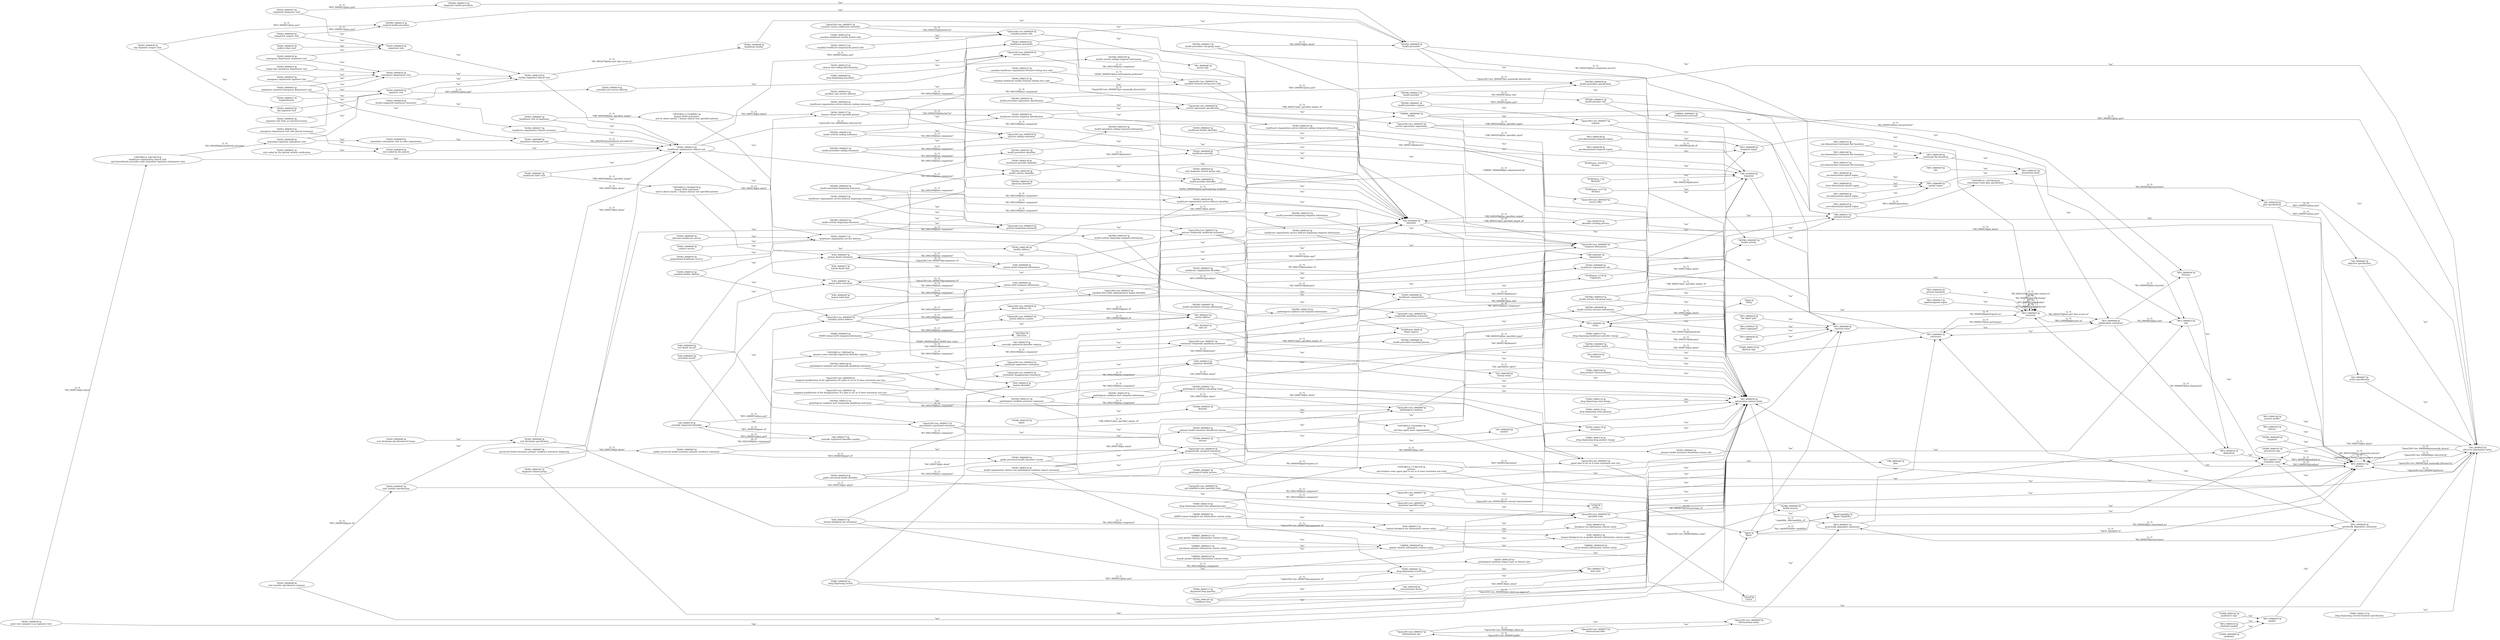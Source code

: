 digraph G {
  splines=polyline;
  rankdir=LR;
  "BFO_0000001" [ label="\"BFO_0000001\"@
entity" shape="ellipse" ];
  "BFO_0000002" [ label="\"BFO_0000002\"@
continuant" shape="ellipse" ];
  "BFO_0000003" [ label="\"BFO_0000003\"@
occurrent" shape="ellipse" ];
  "BFO_0000004" [ label="\"BFO_0000004\"@
independent continuant" shape="ellipse" ];
  "BFO_0000006" [ label="\"BFO_0000006\"@
spatial region" shape="ellipse" ];
  "BFO_0000008" [ label="\"BFO_0000008\"@
temporal region" shape="ellipse" ];
  "BFO_0000009" [ label="\"BFO_0000009\"@
two-dimensional spatial region" shape="ellipse" ];
  "BFO_0000011" [ label="\"BFO_0000011\"@
spatiotemporal region" shape="ellipse" ];
  "BFO_0000015" [ label="\"BFO_0000015\"@
process" shape="ellipse" ];
  "BFO_0000016" [ label="\"BFO_0000016\"@
disposition" shape="ellipse" ];
  "BFO_0000017" [ label="\"BFO_0000017\"@
realizable entity" shape="ellipse" ];
  "BFO_0000018" [ label="\"BFO_0000018\"@
zero-dimensional spatial region" shape="ellipse" ];
  "BFO_0000019" [ label="\"BFO_0000019\"@
quality" shape="ellipse" ];
  "BFO_0000020" [ label="\"BFO_0000020\"@
specifically dependent continuant" shape="ellipse" ];
  "BFO_0000023" [ label="\"BFO_0000023\"@
role" shape="ellipse" ];
  "BFO_0000024" [ label="\"BFO_0000024\"@
fiat object part" shape="ellipse" ];
  "BFO_0000026" [ label="\"BFO_0000026\"@
one-dimensional spatial region" shape="ellipse" ];
  "BFO_0000027" [ label="\"BFO_0000027\"@
object aggregate" shape="ellipse" ];
  "BFO_0000028" [ label="\"BFO_0000028\"@
three-dimensional spatial region" shape="ellipse" ];
  "BFO_0000029" [ label="\"BFO_0000029\"@
site" shape="ellipse" ];
  "BFO_0000030" [ label="\"BFO_0000030\"@
object" shape="ellipse" ];
  "BFO_0000031" [ label="\"BFO_0000031\"@
generically dependent continuant" shape="ellipse" ];
  "BFO_0000034" [ label="\"BFO_0000034\"@
function" shape="ellipse" ];
  "BFO_0000035" [ label="\"BFO_0000035\"@
process boundary" shape="ellipse" ];
  "BFO_0000038" [ label="\"BFO_0000038\"@
one-dimensional temporal region" shape="ellipse" ];
  "BFO_0000040" [ label="\"BFO_0000040\"@
material entity" shape="ellipse" ];
  "BFO_0000140" [ label="\"BFO_0000140\"@
continuant fiat boundary" shape="ellipse" ];
  "BFO_0000141" [ label="\"BFO_0000141\"@
immaterial entity" shape="ellipse" ];
  "BFO_0000142" [ label="\"BFO_0000142\"@
one-dimensional continuant fiat boundary" shape="ellipse" ];
  "BFO_0000144" [ label="\"BFO_0000144\"@
process profile" shape="ellipse" ];
  "BFO_0000145" [ label="\"BFO_0000145\"@
relational quality" shape="ellipse" ];
  "BFO_0000146" [ label="\"BFO_0000146\"@
two-dimensional continuant fiat boundary" shape="ellipse" ];
  "BFO_0000147" [ label="\"BFO_0000147\"@
zero-dimensional continuant fiat boundary" shape="ellipse" ];
  "BFO_0000148" [ label="\"BFO_0000148\"@
zero-dimensional temporal region" shape="ellipse" ];
  "BFO_0000182" [ label="\"BFO_0000182\"@
history" shape="ellipse" ];
  "HDRN_0000002" [ label="\"HDRN_0000002\"@
HDRN human biological sex information content entity" shape="ellipse" ];
  "HDRN_0000003" [ label="\"HDRN_0000003\"@
HDRN human birth temporal information" shape="ellipse" ];
  "HEPRO_0000001" [ label="\"HEPRO_0000001\"@
health procedure request" shape="ellipse" ];
  "HEPRO_0000003" [ label="\"HEPRO_0000003\"@
health procedure report" shape="ellipse" ];
  "HEPRO_0000004" [ label="\"HEPRO_0000004\"@
health procedure" shape="ellipse" ];
  "HEPRO_0000005" [ label="\"HEPRO_0000005\"@
health activity" shape="ellipse" ];
  "HEPRO_0000006" [ label="\"HEPRO_0000006\"@
health procedure resulting process" shape="ellipse" ];
  "HEPRO_0000007" [ label="\"HEPRO_0000007\"@
health procedure outcome information" shape="ellipse" ];
  "HEPRO_0000008" [ label="\"HEPRO_0000008\"@
health activity outcome information" shape="ellipse" ];
  "HEPRO_0000009" [ label="\"HEPRO_0000009\"@
health provider identifier" shape="ellipse" ];
  "HEPRO_0000010" [ label="\"HEPRO_0000010\"@
physician identifier" shape="ellipse" ];
  "HEPRO_0000011" [ label="\"HEPRO_0000011\"@
health provider role" shape="ellipse" ];
  "HEPRO_0000012" [ label="\"HEPRO_0000012\"@
health provider" shape="ellipse" ];
  "HEPRO_0000013" [ label="\"HEPRO_0000013\"@
diagnostic health procedure" shape="ellipse" ];
  "HEPRO_0000014" [ label="\"HEPRO_0000014\"@
surgical health procedure" shape="ellipse" ];
  "HEPRO_0000015" [ label="\"HEPRO_0000015\"@
health procedure sub-group name" shape="ellipse" ];
  "HEPRO_0000016" [ label="\"HEPRO_0000016\"@
health activity sub-group name" shape="ellipse" ];
  "HEPRO_0000017" [ label="\"HEPRO_0000017\"@
pathological condition sub-group name" shape="ellipse" ];
  "HEPRO_0000020" [ label="\"HEPRO_0000020\"@
health procedure beginning statement" shape="ellipse" ];
  "HEPRO_0000021" [ label="\"HEPRO_0000021\"@
health procedure ending statement" shape="ellipse" ];
  "HEPRO_0000022" [ label="\"HEPRO_0000022\"@
health activity beginning statement" shape="ellipse" ];
  "HEPRO_0000023" [ label="\"HEPRO_0000023\"@
health activity ending statement" shape="ellipse" ];
  "HEPRO_0000025" [ label="\"HEPRO_0000025\"@
health procedure agreement specification" shape="ellipse" ];
  "HEPRO_0000030" [ label="\"HEPRO_0000030\"@
health procedure specification" shape="ellipse" ];
  "HEPRO_0000100" [ label="\"HEPRO_0000100\"@
health activity identifier" shape="ellipse" ];
  "HEPRO_0000101" [ label="\"HEPRO_0000101\"@
health procedure identifier" shape="ellipse" ];
  "HEPRO_0000102" [ label="\"HEPRO_0000102\"@
health activity beginning temporal information" shape="ellipse" ];
  "HEPRO_0000103" [ label="\"HEPRO_0000103\"@
health procedure beginning temporal information" shape="ellipse" ];
  "HEPRO_0000104" [ label="\"HEPRO_0000104\"@
health activity ending temporal information" shape="ellipse" ];
  "HEPRO_0000105" [ label="\"HEPRO_0000105\"@
health procedure ending temporal information" shape="ellipse" ];
  "HEPRO_0000125" [ label="\"HEPRO_0000125\"@
pathological condition presence statement" shape="ellipse" ];
  "HEPRO_0000127" [ label="\"HEPRO_0000127\"@
pathological condition start temporally qualifying statement" shape="ellipse" ];
  "HEPRO_0000128" [ label="\"HEPRO_0000128\"@
pathological condition end temporally qualifying statement" shape="ellipse" ];
  "HEPRO_0000129" [ label="\"HEPRO_0000129\"@
pathological condition start temporal information" shape="ellipse" ];
  "HEPRO_0000130" [ label="\"HEPRO_0000130\"@
pathological condition end temporal information" shape="ellipse" ];
  "HOSO_0000003" [ label="\"HOSO_0000003\"@
healthcare service organism specification" shape="ellipse" ];
  "HOSO_0000004" [ label="\"HOSO_0000004\"@
healthcare facility" shape="ellipse" ];
  "HOSO_0000006" [ label="\"HOSO_0000006\"@
healthcare organization role" shape="ellipse" ];
  "HOSO_0000008" [ label="\"HOSO_0000008\"@
healthcare organization" shape="ellipse" ];
  "HOSO_0000009" [ label="\"HOSO_0000009\"@
healthcare provider" shape="ellipse" ];
  "HOSO_0000010" [ label="\"HOSO_0000010\"@
healthcare procedure" shape="ellipse" ];
  "HOSO_0000011" [ label="\"HOSO_0000011\"@
healthcare organization service delivery" shape="ellipse" ];
  "HOSO_0000012" [ label="\"HOSO_0000012\"@
healthcare organization clinical visit" shape="ellipse" ];
  "HOSO_0000013" [ label="\"HOSO_0000013\"@
ancillary care service delivery" shape="ellipse" ];
  "HOSO_0000014" [ label="\"HOSO_0000014\"@
custodial care service delivery" shape="ellipse" ];
  "HOSO_0000016" [ label="\"HOSO_0000016\"@
populational healthcare service" shape="ellipse" ];
  "HOSO_0000017" [ label="\"HOSO_0000017\"@
healthcare organization clinical encounter" shape="ellipse" ];
  "HOSO_0000018" [ label="\"HOSO_0000018\"@
facility-supported healthcare encounter" shape="ellipse" ];
  "HOSO_0000019" [ label="\"HOSO_0000019\"@
public provincial health identifier" shape="ellipse" ];
  "HOSO_0000022" [ label="\"HOSO_0000022\"@
healthcare facility identifier" shape="ellipse" ];
  "HOSO_0000023" [ label="\"HOSO_0000023\"@
healthcare organization identifier" shape="ellipse" ];
  "HOSO_0000026" [ label="\"HOSO_0000026\"@
outpatient visit" shape="ellipse" ];
  "HOSO_0000028" [ label="\"HOSO_0000028\"@
inpatient visit" shape="ellipse" ];
  "HOSO_0000029" [ label="\"HOSO_0000029\"@
day inpatient visit" shape="ellipse" ];
  "HOSO_0000030" [ label="\"HOSO_0000030\"@
day inpatient surgery visit" shape="ellipse" ];
  "HOSO_0000031" [ label="\"HOSO_0000031\"@
hospitalization" shape="ellipse" ];
  "HOSO_0000032" [ label="\"HOSO_0000032\"@
emergency department visit" shape="ellipse" ];
  "HOSO_0000033" [ label="\"HOSO_0000033\"@
emergency department inpatient visit" shape="ellipse" ];
  "HOSO_0000034" [ label="\"HOSO_0000034\"@
emergency department outpatient visit" shape="ellipse" ];
  "HOSO_0000035" [ label="\"HOSO_0000035\"@
walk-in clinic visit" shape="ellipse" ];
  "HOSO_0000036" [ label="\"HOSO_0000036\"@
outpatient surgery visit" shape="ellipse" ];
  "HOSO_0000037" [ label="\"HOSO_0000037\"@
outpatient diagnostic visit" shape="ellipse" ];
  "HOSO_0000038" [ label="\"HOSO_0000038\"@
immediate inpatient subsequent visit" shape="ellipse" ];
  "HOSO_0000039" [ label="\"HOSO_0000039\"@
prior visit category to an inpatient visit" shape="ellipse" ];
  "HOSO_0000040" [ label="\"HOSO_0000040\"@
still born healthcare service" shape="ellipse" ];
  "HOSO_0000041" [ label="\"HOSO_0000041\"@
healthcare birth visit" shape="ellipse" ];
  "HOSO_0000042" [ label="\"HOSO_0000042\"@
inpatient visit from an external location" shape="ellipse" ];
  "HOSO_0000043" [ label="\"HOSO_0000043\"@
ambulance initiated emergency department visit" shape="ellipse" ];
  "HOSO_0000044" [ label="\"HOSO_0000044\"@
cadaver service" shape="ellipse" ];
  "HOSO_0000045" [ label="\"HOSO_0000045\"@
healthcare visit of expiration" shape="ellipse" ];
  "HOSO_0000046" [ label="\"HOSO_0000046\"@
visit discharge specification" shape="ellipse" ];
  "HOSO_0000047" [ label="\"HOSO_0000047\"@
visit transfer specification" shape="ellipse" ];
  "HOSO_0000048" [ label="\"HOSO_0000048\"@
visit transfer specification category" shape="ellipse" ];
  "HOSO_0000049" [ label="\"HOSO_0000049\"@
visit discharge specification for home" shape="ellipse" ];
  "HOSO_0000050" [ label="\"HOSO_0000050\"@
visit ended by the patient" shape="ellipse" ];
  "HOSO_0000051" [ label="\"HOSO_0000051\"@
visit ended by the patient without notification" shape="ellipse" ];
  "HOSO_0000052" [ label="\"HOSO_0000052\"@
triage-only emergency department visit" shape="ellipse" ];
  "HOSO_0000053" [ label="\"HOSO_0000053\"@
emergency department visit with partial treatment" shape="ellipse" ];
  "HOSO_0000054" [ label="\"HOSO_0000054\"@
visit diagnosis related group code" shape="ellipse" ];
  "HOSO_0000055" [ label="\"HOSO_0000055\"@
healthcare organization service delivery beginning statement" shape="ellipse" ];
  "HOSO_0000056" [ label="\"HOSO_0000056\"@
healthcare organization service delivery ending statement" shape="ellipse" ];
  "HOSO_0000060" [ label="\"HOSO_0000060\"@
public provincial health insurance record" shape="ellipse" ];
  "HOSO_0000061" [ label="\"HOSO_0000061\"@
primary health insurance beneficiary human role" shape="ellipse" ];
  "HOSO_0000062" [ label="\"HOSO_0000062\"@
primary health insurance beneficiary human" shape="ellipse" ];
  "HOSO_0000063" [ label="\"HOSO_0000063\"@
public provincial health insurance primary residence statement" shape="ellipse" ];
  "HOSO_0000067" [ label="\"HOSO_0000067\"@
provincial health insurance primary residence statement beginning" shape="ellipse" ];
  "HOSO_0000068" [ label="\"HOSO_0000068\"@
immediate subsequent visit" shape="ellipse" ];
  "HOSO_0000069" [ label="\"HOSO_0000069\"@
immediate subsequent visit in same organization" shape="ellipse" ];
  "HOSO_0000100" [ label="\"HOSO_0000100\"@
healthcare organization service delivery identifier" shape="ellipse" ];
  "HOSO_0000102" [ label="\"HOSO_0000102\"@
healthcare organization service delivery beginning temporal information" shape="ellipse" ];
  "HOSO_0000103" [ label="\"HOSO_0000103\"@
healthcare organization service delivery ending temporal information" shape="ellipse" ];
  "HOSO_0000120" [ label="\"HOSO_0000120\"@
canadian healthcare facility postal code" shape="ellipse" ];
  "HOSO_0000121" [ label="\"HOSO_0000121\"@
canadian healthcare organization postal code" shape="ellipse" ];
  "HOSO_0000122" [ label="\"HOSO_0000122\"@
canadian healthcare facility forward sorting area code" shape="ellipse" ];
  "HOSO_0000123" [ label="\"HOSO_0000123\"@
canadian healthcare organization forward sorting area code" shape="ellipse" ];
  "HOSO_0000124" [ label="\"HOSO_0000124\"@
health organization clinical visit pathological condition impact statement" shape="ellipse" ];
  "HOSO_0000125" [ label="\"HOSO_0000125\"@
clinical visit ending determination" shape="ellipse" ];
  "HOSO_0000126" [ label="\"HOSO_0000126\"@
pathological condition impact type on clinical visit" shape="ellipse" ];
  "HOSO_0000137" [ label="\"HOSO_0000137\"@
human clinical visit specified patient" shape="ellipse" ];
  "HOSO_0000138" [ label="\"HOSO_0000138\"@
healthcare provider identifier" shape="ellipse" ];
  "HOSO_0000139" [ label="\"HOSO_0000139\"@
facility-supported clinical visit" shape="ellipse" ];
  "HOSO_0000140" [ label="\"HOSO_0000140\"@
facility address" shape="ellipse" ];
  "HOSO_0000142" [ label="\"HOSO_0000142\"@
canadian facility address" shape="ellipse" ];
  "HOSO_0000145" [ label="\"HOSO_0000145\"@
diagnosis related group" shape="ellipse" ];
  "IAO_0000005" [ label="\"IAO_0000005\"@
objective specification" shape="ellipse" ];
  "IAO_0000007" [ label="\"IAO_0000007\"@
action specification" shape="ellipse" ];
  "IAO_0000027" [ label="\"IAO_0000027\"@
data item" shape="ellipse" ];
  "IAO_0000028" [ label="\"IAO_0000028\"@
symbol" shape="ellipse" ];
  "IAO_0000030" [ label="\"IAO_0000030\"@
information content entity" shape="ellipse" ];
  "IAO_0000033" [ label="\"IAO_0000033\"@
directive information entity" shape="ellipse" ];
  "IAO_0000104" [ label="\"IAO_0000104\"@
plan specification" shape="ellipse" ];
  "IAO_0000109" [ label="\"IAO_0000109\"@
measurement datum" shape="ellipse" ];
  "IAO_0000300" [ label="\"IAO_0000300\"@
textual entity" shape="ellipse" ];
  "IAO_0000310" [ label="\"IAO_0000310\"@
document" shape="ellipse" ];
  "IAO_0000422" [ label="\"IAO_0000422\"@
postal address" shape="ellipse" ];
  "IAO_0000577" [ label="\"IAO_0000577\"@
centrally registered identifier symbol" shape="ellipse" ];
  "IAO_0000578" [ label="\"IAO_0000578\"@
centrally registered identifier" shape="ellipse" ];
  "IAO_0000579" [ label="\"IAO_0000579\"@
centrally registered identifier registry" shape="ellipse" ];
  "IAO_0000646" [ label="\"IAO_0000646\"@
postal code" shape="ellipse" ];
  "IAO_0020000" [ label="\"IAO_0020000\"@
identifier" shape="ellipse" ];
  "IAO_0020010" [ label="\"IAO_0020010\"@
identifier creating process" shape="ellipse" ];
  "IAO_0020020" [ label="\"IAO_0020020\"@
code set" shape="ellipse" ];
  "IOIO_0000001" [ label="\"IOIO_0000001\"@
human birth statement" shape="ellipse" ];
  "IOIO_0000002" [ label="\"IOIO_0000002\"@
civil birth record" shape="ellipse" ];
  "IOIO_0000003" [ label="\"IOIO_0000003\"@
human death statement" shape="ellipse" ];
  "IOIO_0000004" [ label="\"IOIO_0000004\"@
civil death record" shape="ellipse" ];
  "IOIO_0000005" [ label="\"IOIO_0000005\"@
human birth temporal information" shape="ellipse" ];
  "IOIO_0000006" [ label="\"IOIO_0000006\"@
human death temporal information" shape="ellipse" ];
  "IOIO_0000010" [ label="\"IOIO_0000010\"@
biological sex information content entity" shape="ellipse" ];
  "IOIO_0000011" [ label="\"IOIO_0000011\"@
human biological sex information content entity" shape="ellipse" ];
  "IOIO_0000012" [ label="\"IOIO_0000012\"@
human biological sex or gender identity information content entity" shape="ellipse" ];
  "IOIO_0000013" [ label="\"IOIO_0000013\"@
organism identifier" shape="ellipse" ];
  "IOIO_0000014" [ label="\"IOIO_0000014\"@
human identifier" shape="ellipse" ];
  "IOIO_0000015" [ label="\"IOIO_0000015\"@
human biological sex statement" shape="ellipse" ];
  "IOIO_0000020" [ label="\"IOIO_0000020\"@
human birth date" shape="ellipse" ];
  "IOIO_0000021" [ label="\"IOIO_0000021\"@
human death date" shape="ellipse" ];
  "NCBITaxon_10239" [ label="\"NCBITaxon_10239\"@
Viruses" shape="ellipse" ];
  "NCBITaxon_2" [ label="\"NCBITaxon_2\"@
Bacteria" shape="ellipse" ];
  "NCBITaxon_2157" [ label="\"NCBITaxon_2157\"@
Archaea" shape="ellipse" ];
  "NCBITaxon_2759" [ label="\"NCBITaxon_2759\"@
Eukaryota" shape="ellipse" ];
  "NCBITaxon_9606" [ label="\"NCBITaxon_9606\"@
Homo sapiens" shape="ellipse" ];
  "OBI_0000011" [ label="\"OBI_0000011\"@
planned process" shape="ellipse" ];
  "OBI_0000245" [ label="\"OBI_0000245\"@
organization" shape="ellipse" ];
  "OBI_0000260" [ label="\"OBI_0000260\"@
plan" shape="ellipse" ];
  "OBI_0100026" [ label="\"OBI_0100026\"@
organism" shape="ellipse" ];
  "OGMS_0000020" [ label="\"OGMS_0000020\"@
symptom" shape="ellipse" ];
  "OGMS_0000031" [ label="\"OGMS_0000031\"@
disease" shape="ellipse" ];
  "OGMS_0000045" [ label="\"OGMS_0000045\"@
disorder" shape="ellipse" ];
  "OGMS_0000060" [ label="\"OGMS_0000060\"@
bodily process" shape="ellipse" ];
  "OGMS_0000061" [ label="\"OGMS_0000061\"@
pathological bodily process" shape="ellipse" ];
  "OGMS_0000086" [ label="\"OGMS_0000086\"@
syndrome" shape="ellipse" ];
  "OGMS_0000102" [ label="\"OGMS_0000102\"@
injury" shape="ellipse" ];
  "OGMS_0000129" [ label="\"OGMS_0000129\"@
physical sign" shape="ellipse" ];
  "OGMS_0000141" [ label="\"OGMS_0000141\"@
processual sign" shape="ellipse" ];
  "OGMS_0000142" [ label="\"OGMS_0000142\"@
qualitative sign" shape="ellipse" ];
  "OMRSE_00000061" [ label="\"OMRSE_00000061\"@
architectural structure" shape="ellipse" ];
  "OMRSE_00000062" [ label="\"OMRSE_00000062\"@
facility" shape="ellipse" ];
  "OMRSE_00000204" [ label="\"OMRSE_00000204\"@
social identity information content entity" shape="ellipse" ];
  "OMRSE_00000209" [ label="\"OMRSE_00000209\"@
gender identity information content entity" shape="ellipse" ];
  "OMRSE_00000210" [ label="\"OMRSE_00000210\"@
female gender identity information content entity" shape="ellipse" ];
  "OMRSE_00000211" [ label="\"OMRSE_00000211\"@
male gender identity information content entity" shape="ellipse" ];
  "OMRSE_00000212" [ label="\"OMRSE_00000212\"@
non-binary identity information content entity" shape="ellipse" ];
  "OpenLHS-Core_0000009" [ label="\"OpenLHS-Core_0000009\"@
informational entity" shape="ellipse" ];
  "OpenLHS-Core_0000010" [ label="\"OpenLHS-Core_0000010\"@
pragmatically accepted statement" shape="ellipse" ];
  "OpenLHS-Core_0000011" [ label="\"OpenLHS-Core_0000011\"@
government sanctioned statement" shape="ellipse" ];
  "OpenLHS-Core_0000012" [ label="\"OpenLHS-Core_0000012\"@
informational slot" shape="ellipse" ];
  "OpenLHS-Core_0000013" [ label="\"OpenLHS-Core_0000013\"@
informational filler" shape="ellipse" ];
  "OpenLHS-Core_0000020" [ label="\"OpenLHS-Core_0000020\"@
canadian postal address" shape="ellipse" ];
  "OpenLHS-Core_0000021" [ label="\"OpenLHS-Core_0000021\"@
canadian census subdivision identifier" shape="ellipse" ];
  "OpenLHS-Core_0000022" [ label="\"OpenLHS-Core_0000022\"@
canadian first-order administrative region identifier" shape="ellipse" ];
  "OpenLHS-Core_0000023" [ label="\"OpenLHS-Core_0000023\"@
canadian forward sorting area code" shape="ellipse" ];
  "OpenLHS-Core_0000024" [ label="\"OpenLHS-Core_0000024\"@
postal address city" shape="ellipse" ];
  "OpenLHS-Core_0000025" [ label="\"OpenLHS-Core_0000025\"@
postal address country" shape="ellipse" ];
  "OpenLHS-Core_0000026" [ label="\"OpenLHS-Core_0000026\"@
canadian postal code" shape="ellipse" ];
  "OpenLHS-Core_0000027" [ label="\"OpenLHS-Core_0000027\"@
request" shape="ellipse" ];
  "OpenLHS-Core_0000028" [ label="\"OpenLHS-Core_0000028\"@
service agreement specification" shape="ellipse" ];
  "OpenLHS-Core_0000029" [ label="\"OpenLHS-Core_0000029\"@
service offer" shape="ellipse" ];
  "OpenLHS-Core_0000030" [ label="\"OpenLHS-Core_0000030\"@
temporally qualifying statement" shape="ellipse" ];
  "OpenLHS-Core_0000031" [ label="\"OpenLHS-Core_0000031\"@
process temporally qualifying statement" shape="ellipse" ];
  "OpenLHS-Core_0000033" [ label="\"OpenLHS-Core_0000033\"@
process beginning statement" shape="ellipse" ];
  "OpenLHS-Core_0000034" [ label="\"OpenLHS-Core_0000034\"@
process ending statement" shape="ellipse" ];
  "OpenLHS-Core_0000035" [ label="\"OpenLHS-Core_0000035\"@
service agreement negotiation" shape="ellipse" ];
  "OpenLHS-Core_0000036" [ label="\"OpenLHS-Core_0000036\"@
service delivery" shape="ellipse" ];
  "OpenLHS-Core_0000043" [ label="\"OpenLHS-Core_0000043\"@
agent plan to act as if some statement was true" shape="ellipse" ];
  "OpenLHS-Core_0000044" [ label="\"OpenLHS-Core_0000044\"@
temporal qualification of the appearance of a plan to act as if some statement was true" shape="ellipse" ];
  "OpenLHS-Core_0000045" [ label="\"OpenLHS-Core_0000045\"@
temporal qualification of the disappearance of a plan to act as if some statement was true" shape="ellipse" ];
  "OpenLHS-Core_0000051" [ label="\"OpenLHS-Core_0000051\"@
continuant temporally qualifying statement" shape="ellipse" ];
  "OpenLHS-Core_0000052" [ label="\"OpenLHS-Core_0000052\"@
continuant appearance statement" shape="ellipse" ];
  "OpenLHS-Core_0000053" [ label="\"OpenLHS-Core_0000053\"@
continuant disappearance statement" shape="ellipse" ];
  "OpenLHS-Core_0000054" [ label="\"OpenLHS-Core_0000054\"@
specified value" shape="ellipse" ];
  "OpenLHS-Core_0000055" [ label="\"OpenLHS-Core_0000055\"@
numerical specified value" shape="ellipse" ];
  "OpenLHS-Core_0000056" [ label="\"OpenLHS-Core_0000056\"@
unit qualified scalar specified value" shape="ellipse" ];
  "OpenLHS-Core_0000057" [ label="\"OpenLHS-Core_0000057\"@
unit" shape="ellipse" ];
  "OpenLHS-Core_0000060" [ label="\"OpenLHS-Core_0000060\"@
pathological condition" shape="ellipse" ];
  "OpenLHS-Core_0000065" [ label="\"OpenLHS-Core_0000065\"@
temporal information" shape="ellipse" ];
  "PDRO_0000040" [ label="\"PDRO_0000040\"@
drug dispensing procedure" shape="ellipse" ];
  "PDRO_0000041" [ label="\"PDRO_0000041\"@
drug dispensing record item" shape="ellipse" ];
  "PDRO_0000042" [ label="\"PDRO_0000042\"@
drug dispensing record" shape="ellipse" ];
  "PDRO_0000109" [ label="\"PDRO_0000109\"@
drug product characterization" shape="ellipse" ];
  "PDRO_0000110" [ label="\"PDRO_0000110\"@
drug dispensing record item dispensing date" shape="ellipse" ];
  "PDRO_0000111" [ label="\"PDRO_0000111\"@
dispensed drug quantity" shape="ellipse" ];
  "PDRO_0000112" [ label="\"PDRO_0000112\"@
drug dispensing covered duration specification" shape="ellipse" ];
  "PDRO_0000114" [ label="\"PDRO_0000114\"@
drug dispensing total charge" shape="ellipse" ];
  "PDRO_0000115" [ label="\"PDRO_0000115\"@
drug dispensing total payment" shape="ellipse" ];
  "PDRO_0000116" [ label="\"PDRO_0000116\"@
drug dispensing drug product charge" shape="ellipse" ];
  "PDRO_0000117" [ label="\"PDRO_0000117\"@
drug dispensing healthcare provider charge" shape="ellipse" ];
  "SEPIO_0000174" [ label="\"SEPIO_0000174\"@
statement" shape="ellipse" ];
  "SEPIO_0000187" [ label="\"SEPIO_0000187\"@
confidence level" shape="ellipse" ];
  "Agent" [ label="\"Agent\"@
Agent" shape="ellipse" ];
  "AgentCapability" [ label="\"AgentCapability\"@
Agent Capability" shape="ellipse" ];
  "Thing" [ label="\"Thing\"@
Thing" shape="ellipse" ];
  "ONTORELA_C2875fe2d" [ label="\"ONTORELA_C2875fe2d\"@
concretizes some plan specification" shape="ellipse" ];
  "ONTORELA_C5c900f41" [ label="\"ONTORELA_C5c900f41\"@
human death statement
 and (is about exactly 1 human clinical visit specified patient)" shape="ellipse" ];
  "ONTORELA_C73b67cf5" [ label="\"ONTORELA_C73b67cf5\"@
process
 and (realizes some agent plan to act as if some statement was true)" shape="ellipse" ];
  "ONTORELA_C624fa67d" [ label="\"ONTORELA_C624fa67d\"@
human birth statement
 and (is about exactly 1 human clinical visit specified patient)" shape="ellipse" ];
  "ONTORELA_C3f6f3e4f" [ label="\"ONTORELA_C3f6f3e4f\"@
denotes some centrally registered identifier registry" shape="ellipse" ];
  "ONTORELA_C6a3e089c" [ label="\"ONTORELA_C6a3e089c\"@
process
 and (has agent some organization)" shape="ellipse" ];
  "ONTORELA_Cdb7d47d" [ label="\"ONTORELA_Cdb7d47d\"@
healthcare organization clinical visit
 and (immediately precedes some immediate inpatient subsequent visit)" shape="ellipse" ];
  "Literal" [ label="\"Literal\"@
Literal" shape="box" ];
  "dateTime" [ label="\"dateTime\"@
dateTime" shape="box" ];
  "string" [ label="\"string\"@
string" shape="box" ];
  "OpenLHS-Core_0000022" -> "IAO_0020000" [ label="\"isa\"" style="solid" ];
  "OpenLHS-Core_0000027" -> "IAO_0000030" [ label="\"isa\"" style="solid" ];
  "OMRSE_00000211" -> "OMRSE_00000209" [ label="\"isa\"" style="solid" ];
  "PDRO_0000041" -> "IAO_0000027" [ label="\"isa\"" style="solid" ];
  "IAO_0020020" -> "IAO_0000030" [ label="\"isa\"" style="solid" ];
  "HOSO_0000019" -> "IAO_0020000" [ label="\"isa\"" style="solid" ];
  "HOSO_0000022" -> "IAO_0020000" [ label="\"isa\"" style="solid" ];
  "BFO_0000144" -> "BFO_0000015" [ label="\"isa\"" style="solid" ];
  "HOSO_0000031" -> "HOSO_0000028" [ label="\"isa\"" style="solid" ];
  "IAO_0000007" -> "IAO_0000033" [ label="\"isa\"" style="solid" ];
  "BFO_0000035" -> "BFO_0000003" [ label="\"isa\"" style="solid" ];
  "HEPRO_0000005" -> "OBI_0000011" [ label="\"isa\"" style="solid" ];
  "IOIO_0000011" -> "IOIO_0000010" [ label="\"isa\"" style="solid" ];
  "IAO_0000422" -> "IAO_0000300" [ label="\"isa\"" style="solid" ];
  "OpenLHS-Core_0000044" -> "OpenLHS-Core_0000052" [ label="\"isa\"" style="solid" ];
  "OpenLHS-Core_0000065" -> "IAO_0000030" [ label="\"isa\"" style="solid" ];
  "HOSO_0000033" -> "HOSO_0000032" [ label="\"isa\"" style="solid" ];
  "HEPRO_0000017" -> "IAO_0000030" [ label="\"isa\"" style="solid" ];
  "PDRO_0000117" -> "IAO_0000030" [ label="\"isa\"" style="solid" ];
  "BFO_0000004" -> "BFO_0000002" [ label="\"isa\"" style="solid" ];
  "IOIO_0000003" -> "OpenLHS-Core_0000031" [ label="\"isa\"" style="solid" ];
  "PDRO_0000116" -> "IAO_0000030" [ label="\"isa\"" style="solid" ];
  "BFO_0000029" -> "BFO_0000141" [ label="\"isa\"" style="solid" ];
  "OpenLHS-Core_0000030" -> "SEPIO_0000174" [ label="\"isa\"" style="solid" ];
  "BFO_0000015" -> "BFO_0000003" [ label="\"isa\"" style="solid" ];
  "IOIO_0000020" -> "IOIO_0000005" [ label="\"isa\"" style="solid" ];
  "PDRO_0000109" -> "IAO_0000030" [ label="\"isa\"" style="solid" ];
  "HEPRO_0000022" -> "OpenLHS-Core_0000033" [ label="\"isa\"" style="solid" ];
  "HOSO_0000012" -> "HOSO_0000011" [ label="\"isa\"" style="solid" ];
  "HEPRO_0000102" -> "OpenLHS-Core_0000065" [ label="\"isa\"" style="solid" ];
  "BFO_0000145" -> "BFO_0000019" [ label="\"isa\"" style="solid" ];
  "HEPRO_0000011" -> "BFO_0000023" [ label="\"isa\"" style="solid" ];
  "HOSO_0000043" -> "HOSO_0000032" [ label="\"isa\"" style="solid" ];
  "IOIO_0000002" -> "IOIO_0000001" [ label="\"isa\"" style="solid" ];
  "OMRSE_00000210" -> "OMRSE_00000209" [ label="\"isa\"" style="solid" ];
  "HOSO_0000011" -> "OpenLHS-Core_0000036" [ label="\"isa\"" style="solid" ];
  "HOSO_0000030" -> "HOSO_0000029" [ label="\"isa\"" style="solid" ];
  "OpenLHS-Core_0000051" -> "OpenLHS-Core_0000030" [ label="\"isa\"" style="solid" ];
  "NCBITaxon_2759" -> "OBI_0100026" [ label="\"isa\"" style="solid" ];
  "OBI_0000260" -> "BFO_0000017" [ label="\"isa\"" style="solid" ];
  "IOIO_0000010" -> "IAO_0000030" [ label="\"isa\"" style="solid" ];
  "HOSO_0000009" -> "HEPRO_0000012" [ label="\"isa\"" style="solid" ];
  "HOSO_0000040" -> "HOSO_0000011" [ label="\"isa\"" style="solid" ];
  "HOSO_0000100" -> "IAO_0020000" [ label="\"isa\"" style="solid" ];
  "OpenLHS-Core_0000011" -> "OpenLHS-Core_0000010" [ label="\"isa\"" style="solid" ];
  "PDRO_0000112" -> "IAO_0000033" [ label="\"isa\"" style="solid" ];
  "OpenLHS-Core_0000045" -> "OpenLHS-Core_0000053" [ label="\"isa\"" style="solid" ];
  "HEPRO_0000103" -> "OpenLHS-Core_0000065" [ label="\"isa\"" style="solid" ];
  "OBI_0000011" -> "BFO_0000015" [ label="\"isa\"" style="solid" ];
  "HOSO_0000037" -> "HOSO_0000026" [ label="\"isa\"" style="solid" ];
  "OpenLHS-Core_0000026" -> "IAO_0000646" [ label="\"isa\"" style="solid" ];
  "OBI_0100026" -> "BFO_0000040" [ label="\"isa\"" style="solid" ];
  "HEPRO_0000125" -> "OpenLHS-Core_0000010" [ label="\"isa\"" style="solid" ];
  "HEPRO_0000013" -> "HEPRO_0000004" [ label="\"isa\"" style="solid" ];
  "HEPRO_0000130" -> "OpenLHS-Core_0000065" [ label="\"isa\"" style="solid" ];
  "HEPRO_0000009" -> "IAO_0020000" [ label="\"isa\"" style="solid" ];
  "IOIO_0000004" -> "OpenLHS-Core_0000011" [ label="\"isa\"" style="solid" ];
  "HDRN_0000003" -> "IOIO_0000005" [ label="\"isa\"" style="solid" ];
  "HOSO_0000017" -> "HOSO_0000012" [ label="\"isa\"" style="solid" ];
  "HOSO_0000138" -> "HEPRO_0000009" [ label="\"isa\"" style="solid" ];
  "IAO_0000033" -> "IAO_0000030" [ label="\"isa\"" style="solid" ];
  "HOSO_0000137" -> "NCBITaxon_9606" [ label="\"isa\"" style="solid" ];
  "BFO_0000019" -> "BFO_0000020" [ label="\"isa\"" style="solid" ];
  "OpenLHS-Core_0000013" -> "OpenLHS-Core_0000009" [ label="\"isa\"" style="solid" ];
  "HEPRO_0000023" -> "OpenLHS-Core_0000034" [ label="\"isa\"" style="solid" ];
  "HOSO_0000125" -> "HOSO_0000010" [ label="\"isa\"" style="solid" ];
  "OpenLHS-Core_0000012" -> "OpenLHS-Core_0000009" [ label="\"isa\"" style="solid" ];
  "OMRSE_00000209" -> "OMRSE_00000204" [ label="\"isa\"" style="solid" ];
  "OpenLHS-Core_0000021" -> "IAO_0020000" [ label="\"isa\"" style="solid" ];
  "OpenLHS-Core_0000020" -> "IAO_0000422" [ label="\"isa\"" style="solid" ];
  "HOSO_0000010" -> "HEPRO_0000004" [ label="\"isa\"" style="solid" ];
  "HOSO_0000049" -> "HOSO_0000046" [ label="\"isa\"" style="solid" ];
  "IAO_0000028" -> "IAO_0000030" [ label="\"isa\"" style="solid" ];
  "BFO_0000016" -> "BFO_0000017" [ label="\"isa\"" style="solid" ];
  "BFO_0000020" -> "BFO_0000002" [ label="\"isa\"" style="solid" ];
  "HEPRO_0000021" -> "OpenLHS-Core_0000034" [ label="\"isa\"" style="solid" ];
  "HOSO_0000004" -> "OMRSE_00000062" [ label="\"isa\"" style="solid" ];
  "HEPRO_0000105" -> "OpenLHS-Core_0000065" [ label="\"isa\"" style="solid" ];
  "OGMS_0000031" -> "BFO_0000016" [ label="\"isa\"" style="solid" ];
  "NCBITaxon_2157" -> "OBI_0100026" [ label="\"isa\"" style="solid" ];
  "HOSO_0000034" -> "HOSO_0000026" [ label="\"isa\"" style="solid" ];
  "HOSO_0000041" -> "HOSO_0000012" [ label="\"isa\"" style="solid" ];
  "HOSO_0000013" -> "OpenLHS-Core_0000036" [ label="\"isa\"" style="solid" ];
  "BFO_0000034" -> "BFO_0000016" [ label="\"isa\"" style="solid" ];
  "HOSO_0000126" -> "IAO_0000030" [ label="\"isa\"" style="solid" ];
  "BFO_0000146" -> "BFO_0000140" [ label="\"isa\"" style="solid" ];
  "HOSO_0000063" -> "OpenLHS-Core_0000010" [ label="\"isa\"" style="solid" ];
  "OGMS_0000061" -> "OGMS_0000060" [ label="\"isa\"" style="solid" ];
  "HEPRO_0000006" -> "OBI_0000011" [ label="\"isa\"" style="solid" ];
  "HOSO_0000003" -> "OpenLHS-Core_0000028" [ label="\"isa\"" style="solid" ];
  "HOSO_0000023" -> "IAO_0020000" [ label="\"isa\"" style="solid" ];
  "Agent" -> "BFO_0000040" [ label="\"isa\"" style="solid" ];
  "OMRSE_00000061" -> "BFO_0000040" [ label="\"isa\"" style="solid" ];
  "NCBITaxon_10239" -> "OBI_0100026" [ label="\"isa\"" style="solid" ];
  "HEPRO_0000007" -> "IAO_0000030" [ label="\"isa\"" style="solid" ];
  "OGMS_0000142" -> "BFO_0000019" [ label="\"isa\"" style="solid" ];
  "HOSO_0000051" -> "HOSO_0000050" [ label="\"isa\"" style="solid" ];
  "NCBITaxon_2" -> "OBI_0100026" [ label="\"isa\"" style="solid" ];
  "IOIO_0000014" -> "IOIO_0000013" [ label="\"isa\"" style="solid" ];
  "HOSO_0000056" -> "OpenLHS-Core_0000034" [ label="\"isa\"" style="solid" ];
  "BFO_0000142" -> "BFO_0000140" [ label="\"isa\"" style="solid" ];
  "HOSO_0000142" -> "HOSO_0000140" [ label="\"isa\"" style="solid" ];
  "IOIO_0000012" -> "IAO_0000030" [ label="\"isa\"" style="solid" ];
  "IOIO_0000001" -> "OpenLHS-Core_0000031" [ label="\"isa\"" style="solid" ];
  "BFO_0000002" -> "BFO_0000001" [ label="\"isa\"" style="solid" ];
  "IAO_0000646" -> "IAO_0020000" [ label="\"isa\"" style="solid" ];
  "HOSO_0000045" -> "HOSO_0000012" [ label="\"isa\"" style="solid" ];
  "HOSO_0000042" -> "HOSO_0000028" [ label="\"isa\"" style="solid" ];
  "HOSO_0000061" -> "BFO_0000023" [ label="\"isa\"" style="solid" ];
  "HOSO_0000038" -> "HOSO_0000028" [ label="\"isa\"" style="solid" ];
  "OpenLHS-Core_0000009" -> "BFO_0000031" [ label="\"isa\"" style="solid" ];
  "HEPRO_0000010" -> "HEPRO_0000009" [ label="\"isa\"" style="solid" ];
  "BFO_0000148" -> "BFO_0000008" [ label="\"isa\"" style="solid" ];
  "OpenLHS-Core_0000052" -> "OpenLHS-Core_0000051" [ label="\"isa\"" style="solid" ];
  "HOSO_0000018" -> "HOSO_0000139" [ label="\"isa\"" style="solid" ];
  "IOIO_0000021" -> "IOIO_0000006" [ label="\"isa\"" style="solid" ];
  "BFO_0000141" -> "BFO_0000004" [ label="\"isa\"" style="solid" ];
  "PDRO_0000111" -> "IAO_0000027" [ label="\"isa\"" style="solid" ];
  "IAO_0020010" -> "OBI_0000011" [ label="\"isa\"" style="solid" ];
  "HOSO_0000016" -> "HOSO_0000011" [ label="\"isa\"" style="solid" ];
  "BFO_0000147" -> "BFO_0000140" [ label="\"isa\"" style="solid" ];
  "BFO_0000038" -> "BFO_0000008" [ label="\"isa\"" style="solid" ];
  "HEPRO_0000004" -> "OBI_0000011" [ label="\"isa\"" style="solid" ];
  "HEPRO_0000025" -> "OpenLHS-Core_0000028" [ label="\"isa\"" style="solid" ];
  "HOSO_0000026" -> "HOSO_0000139" [ label="\"isa\"" style="solid" ];
  "HEPRO_0000014" -> "HEPRO_0000004" [ label="\"isa\"" style="solid" ];
  "IAO_0020000" -> "IAO_0000030" [ label="\"isa\"" style="solid" ];
  "HOSO_0000142" -> "OpenLHS-Core_0000020" [ label="\"isa\"" style="solid" ];
  "BFO_0000018" -> "BFO_0000006" [ label="\"isa\"" style="solid" ];
  "OGMS_0000061" -> "OpenLHS-Core_0000060" [ label="\"isa\"" style="solid" ];
  "OMRSE_00000062" -> "OMRSE_00000061" [ label="\"isa\"" style="solid" ];
  "OpenLHS-Core_0000010" -> "SEPIO_0000174" [ label="\"isa\"" style="solid" ];
  "HOSO_0000050" -> "HOSO_0000012" [ label="\"isa\"" style="solid" ];
  "SEPIO_0000187" -> "IAO_0000109" [ label="\"isa\"" style="solid" ];
  "BFO_0000023" -> "BFO_0000017" [ label="\"isa\"" style="solid" ];
  "OpenLHS-Core_0000033" -> "OpenLHS-Core_0000031" [ label="\"isa\"" style="solid" ];
  "OpenLHS-Core_0000055" -> "OpenLHS-Core_0000054" [ label="\"isa\"" style="solid" ];
  "OpenLHS-Core_0000043" -> "OBI_0000260" [ label="\"isa\"" style="solid" ];
  "IOIO_0000005" -> "OpenLHS-Core_0000065" [ label="\"isa\"" style="solid" ];
  "HOSO_0000033" -> "HOSO_0000028" [ label="\"isa\"" style="solid" ];
  "HEPRO_0000001" -> "OpenLHS-Core_0000027" [ label="\"isa\"" style="solid" ];
  "OpenLHS-Core_0000053" -> "OpenLHS-Core_0000051" [ label="\"isa\"" style="solid" ];
  "IOIO_0000002" -> "OpenLHS-Core_0000011" [ label="\"isa\"" style="solid" ];
  "IAO_0000030" -> "BFO_0000031" [ label="\"isa\"" style="solid" ];
  "IOIO_0000004" -> "IOIO_0000003" [ label="\"isa\"" style="solid" ];
  "BFO_0000040" -> "BFO_0000004" [ label="\"isa\"" style="solid" ];
  "OBI_0000245" -> "BFO_0000040" [ label="\"isa\"" style="solid" ];
  "BFO_0000026" -> "BFO_0000006" [ label="\"isa\"" style="solid" ];
  "HOSO_0000069" -> "HOSO_0000068" [ label="\"isa\"" style="solid" ];
  "HOSO_0000052" -> "HOSO_0000032" [ label="\"isa\"" style="solid" ];
  "OGMS_0000031" -> "OpenLHS-Core_0000060" [ label="\"isa\"" style="solid" ];
  "HOSO_0000053" -> "HOSO_0000050" [ label="\"isa\"" style="solid" ];
  "OGMS_0000102" -> "OGMS_0000045" [ label="\"isa\"" style="solid" ];
  "OpenLHS-Core_0000036" -> "OBI_0000011" [ label="\"isa\"" style="solid" ];
  "HOSO_0000046" -> "IAO_0000033" [ label="\"isa\"" style="solid" ];
  "HOSO_0000054" -> "IAO_0020000" [ label="\"isa\"" style="solid" ];
  "HOSO_0000008" -> "OBI_0000245" [ label="\"isa\"" style="solid" ];
  "HEPRO_0000003" -> "IAO_0000030" [ label="\"isa\"" style="solid" ];
  "BFO_0000031" -> "BFO_0000002" [ label="\"isa\"" style="solid" ];
  "OpenLHS-Core_0000031" -> "OpenLHS-Core_0000030" [ label="\"isa\"" style="solid" ];
  "BFO_0000001" -> "Thing" [ label="\"isa\"" style="solid" ];
  "IOIO_0000015" -> "SEPIO_0000174" [ label="\"isa\"" style="solid" ];
  "SEPIO_0000174" -> "IAO_0000030" [ label="\"isa\"" style="solid" ];
  "HOSO_0000060" -> "IAO_0000030" [ label="\"isa\"" style="solid" ];
  "HEPRO_0000012" -> "OBI_0100026" [ label="\"isa\"" style="solid" ];
  "HOSO_0000035" -> "HOSO_0000026" [ label="\"isa\"" style="solid" ];
  "HOSO_0000068" -> "HOSO_0000012" [ label="\"isa\"" style="solid" ];
  "OpenLHS-Core_0000060" -> "BFO_0000001" [ label="\"isa\"" style="solid" ];
  "BFO_0000024" -> "BFO_0000040" [ label="\"isa\"" style="solid" ];
  "OGMS_0000045" -> "OpenLHS-Core_0000060" [ label="\"isa\"" style="solid" ];
  "OGMS_0000129" -> "BFO_0000040" [ label="\"isa\"" style="solid" ];
  "OMRSE_00000204" -> "IAO_0000030" [ label="\"isa\"" style="solid" ];
  "IOIO_0000011" -> "OpenLHS-Core_0000054" [ label="\"isa\"" style="solid" ];
  "HOSO_0000067" -> "OpenLHS-Core_0000033" [ label="\"isa\"" style="solid" ];
  "OGMS_0000086" -> "BFO_0000019" [ label="\"isa\"" style="solid" ];
  "OGMS_0000060" -> "BFO_0000015" [ label="\"isa\"" style="solid" ];
  "HOSO_0000048" -> "IAO_0000030" [ label="\"isa\"" style="solid" ];
  "HOSO_0000102" -> "OpenLHS-Core_0000065" [ label="\"isa\"" style="solid" ];
  "OMRSE_00000212" -> "OMRSE_00000209" [ label="\"isa\"" style="solid" ];
  "OpenLHS-Core_0000054" -> "IAO_0000030" [ label="\"isa\"" style="solid" ];
  "BFO_0000027" -> "BFO_0000040" [ label="\"isa\"" style="solid" ];
  "HOSO_0000062" -> "NCBITaxon_9606" [ label="\"isa\"" style="solid" ];
  "OGMS_0000141" -> "BFO_0000015" [ label="\"isa\"" style="solid" ];
  "IAO_0000104" -> "IAO_0000033" [ label="\"isa\"" style="solid" ];
  "HEPRO_0000129" -> "OpenLHS-Core_0000065" [ label="\"isa\"" style="solid" ];
  "BFO_0000140" -> "BFO_0000141" [ label="\"isa\"" style="solid" ];
  "HOSO_0000039" -> "IAO_0000030" [ label="\"isa\"" style="solid" ];
  "IOIO_0000011" -> "IOIO_0000012" [ label="\"isa\"" style="solid" ];
  "BFO_0000182" -> "BFO_0000015" [ label="\"isa\"" style="solid" ];
  "PDRO_0000115" -> "IAO_0000030" [ label="\"isa\"" style="solid" ];
  "HOSO_0000140" -> "IAO_0000422" [ label="\"isa\"" style="solid" ];
  "BFO_0000011" -> "BFO_0000003" [ label="\"isa\"" style="solid" ];
  "OpenLHS-Core_0000024" -> "IAO_0020000" [ label="\"isa\"" style="solid" ];
  "OpenLHS-Core_0000035" -> "OBI_0000011" [ label="\"isa\"" style="solid" ];
  "HOSO_0000018" -> "HOSO_0000017" [ label="\"isa\"" style="solid" ];
  "OpenLHS-Core_0000025" -> "IAO_0020000" [ label="\"isa\"" style="solid" ];
  "HOSO_0000019" -> "OpenLHS-Core_0000054" [ label="\"isa\"" style="solid" ];
  "BFO_0000030" -> "BFO_0000040" [ label="\"isa\"" style="solid" ];
  "OGMS_0000020" -> "BFO_0000015" [ label="\"isa\"" style="solid" ];
  "HEPRO_0000020" -> "OpenLHS-Core_0000033" [ label="\"isa\"" style="solid" ];
  "AgentCapability" -> "BFO_0000017" [ label="\"isa\"" style="solid" ];
  "HOSO_0000043" -> "HOSO_0000068" [ label="\"isa\"" style="solid" ];
  "HOSO_0000014" -> "OpenLHS-Core_0000036" [ label="\"isa\"" style="solid" ];
  "IAO_0000310" -> "IAO_0000030" [ label="\"isa\"" style="solid" ];
  "OpenLHS-Core_0000057" -> "IAO_0000030" [ label="\"isa\"" style="solid" ];
  "BFO_0000003" -> "BFO_0000001" [ label="\"isa\"" style="solid" ];
  "OpenLHS-Core_0000034" -> "OpenLHS-Core_0000031" [ label="\"isa\"" style="solid" ];
  "HOSO_0000055" -> "OpenLHS-Core_0000033" [ label="\"isa\"" style="solid" ];
  "IAO_0000578" -> "IAO_0020000" [ label="\"isa\"" style="solid" ];
  "HOSO_0000036" -> "HOSO_0000026" [ label="\"isa\"" style="solid" ];
  "BFO_0000017" -> "BFO_0000020" [ label="\"isa\"" style="solid" ];
  "HOSO_0000032" -> "HOSO_0000139" [ label="\"isa\"" style="solid" ];
  "BFO_0000008" -> "BFO_0000003" [ label="\"isa\"" style="solid" ];
  "HEPRO_0000008" -> "IAO_0000030" [ label="\"isa\"" style="solid" ];
  "PDRO_0000040" -> "HOSO_0000010" [ label="\"isa\"" style="solid" ];
  "OpenLHS-Core_0000028" -> "IAO_0000030" [ label="\"isa\"" style="solid" ];
  "HOSO_0000139" -> "HOSO_0000012" [ label="\"isa\"" style="solid" ];
  "HOSO_0000124" -> "OpenLHS-Core_0000010" [ label="\"isa\"" style="solid" ];
  "HOSO_0000121" -> "OpenLHS-Core_0000026" [ label="\"isa\"" style="solid" ];
  "IAO_0000300" -> "IAO_0000030" [ label="\"isa\"" style="solid" ];
  "HOSO_0000123" -> "OpenLHS-Core_0000023" [ label="\"isa\"" style="solid" ];
  "PDRO_0000114" -> "IAO_0000030" [ label="\"isa\"" style="solid" ];
  "BFO_0000006" -> "BFO_0000141" [ label="\"isa\"" style="solid" ];
  "HEPRO_0000127" -> "HEPRO_0000125" [ label="\"isa\"" style="solid" ];
  "HEPRO_0000016" -> "IAO_0000030" [ label="\"isa\"" style="solid" ];
  "IOIO_0000006" -> "OpenLHS-Core_0000065" [ label="\"isa\"" style="solid" ];
  "HOSO_0000038" -> "HOSO_0000069" [ label="\"isa\"" style="solid" ];
  "HOSO_0000122" -> "OpenLHS-Core_0000023" [ label="\"isa\"" style="solid" ];
  "HEPRO_0000100" -> "IAO_0020000" [ label="\"isa\"" style="solid" ];
  "OpenLHS-Core_0000056" -> "OpenLHS-Core_0000054" [ label="\"isa\"" style="solid" ];
  "IAO_0000005" -> "IAO_0000033" [ label="\"isa\"" style="solid" ];
  "HOSO_0000029" -> "HOSO_0000028" [ label="\"isa\"" style="solid" ];
  "OGMS_0000045" -> "BFO_0000040" [ label="\"isa\"" style="solid" ];
  "NCBITaxon_9606" -> "NCBITaxon_2759" [ label="\"isa\"" style="solid" ];
  "PDRO_0000110" -> "OpenLHS-Core_0000065" [ label="\"isa\"" style="solid" ];
  "IAO_0000027" -> "IAO_0000030" [ label="\"isa\"" style="solid" ];
  "HOSO_0000145" -> "IAO_0000030" [ label="\"isa\"" style="solid" ];
  "HDRN_0000002" -> "IOIO_0000011" [ label="\"isa\"" style="solid" ];
  "HOSO_0000006" -> "BFO_0000023" [ label="\"isa\"" style="solid" ];
  "HEPRO_0000030" -> "IAO_0000033" [ label="\"isa\"" style="solid" ];
  "BFO_0000009" -> "BFO_0000006" [ label="\"isa\"" style="solid" ];
  "HOSO_0000028" -> "HOSO_0000139" [ label="\"isa\"" style="solid" ];
  "IOIO_0000013" -> "IAO_0020000" [ label="\"isa\"" style="solid" ];
  "HOSO_0000047" -> "HOSO_0000046" [ label="\"isa\"" style="solid" ];
  "HOSO_0000053" -> "HOSO_0000032" [ label="\"isa\"" style="solid" ];
  "HOSO_0000044" -> "HOSO_0000011" [ label="\"isa\"" style="solid" ];
  "HOSO_0000103" -> "OpenLHS-Core_0000065" [ label="\"isa\"" style="solid" ];
  "IAO_0000577" -> "IAO_0000028" [ label="\"isa\"" style="solid" ];
  "IAO_0000109" -> "IAO_0000027" [ label="\"isa\"" style="solid" ];
  "HEPRO_0000015" -> "IAO_0000030" [ label="\"isa\"" style="solid" ];
  "OMRSE_00000209" -> "IOIO_0000012" [ label="\"isa\"" style="solid" ];
  "HEPRO_0000101" -> "IAO_0020000" [ label="\"isa\"" style="solid" ];
  "HEPRO_0000128" -> "HEPRO_0000125" [ label="\"isa\"" style="solid" ];
  "HEPRO_0000104" -> "OpenLHS-Core_0000065" [ label="\"isa\"" style="solid" ];
  "BFO_0000028" -> "BFO_0000006" [ label="\"isa\"" style="solid" ];
  "IAO_0000579" -> "IAO_0020020" [ label="\"isa\"" style="solid" ];
  "HOSO_0000120" -> "OpenLHS-Core_0000026" [ label="\"isa\"" style="solid" ];
  "PDRO_0000042" -> "IAO_0000030" [ label="\"isa\"" style="solid" ];
  "OpenLHS-Core_0000029" -> "IAO_0000030" [ label="\"isa\"" style="solid" ];
  "HOSO_0000034" -> "HOSO_0000032" [ label="\"isa\"" style="solid" ];
  "OpenLHS-Core_0000023" -> "IAO_0020000" [ label="\"isa\"" style="solid" ];
  "ONTORELA_C5c900f41" -> "IOIO_0000003" [ label="\"isa\"" style="solid" ];
  "ONTORELA_C73b67cf5" -> "BFO_0000015" [ label="\"isa\"" style="solid" ];
  "ONTORELA_C624fa67d" -> "IOIO_0000001" [ label="\"isa\"" style="solid" ];
  "ONTORELA_C6a3e089c" -> "BFO_0000015" [ label="\"isa\"" style="solid" ];
  "ONTORELA_Cdb7d47d" -> "HOSO_0000012" [ label="\"isa\"" style="solid" ];
  "BFO_0000017" -> "BFO_0000015" [ label="[1..*]
\"BFO_0000054@realized in\"" style="solid" ];
  "BFO_0000015" -> "BFO_0000017" [ label="[1..*]
\"BFO_0000055@realizes\"" style="solid" ];
  "BFO_0000003" -> "BFO_0000003" [ label="[1..*]
\"BFO_0000062@preceded by\"" style="solid" ];
  "BFO_0000003" -> "BFO_0000003" [ label="[1..*]
\"BFO_0000063@precedes\"" style="solid" ];
  "BFO_0000003" -> "BFO_0000004" [ label="[1..*]
\"BFO_0000066@occurs in\"" style="solid" ];
  "IAO_0000030" -> "BFO_0000001" [ label="[1..*]
\"IAO_0000219@denotes\"" style="solid" ];
  "BFO_0000001" -> "IAO_0000030" [ label="[1..*]
\"IAO_0000235@denoted by\"" style="solid" ];
  "OpenLHS-Core_0000013" -> "OpenLHS-Core_0000012" [ label="[1..*]
\"OpenLHS-Core_0000001@fills\"" style="solid" ];
  "BFO_0000015" -> "IAO_0000033" [ label="[1..*]
\"OpenLHS-Core_0000004@is directed by\"" style="solid" ];
  "IAO_0000033" -> "BFO_0000015" [ label="[1..*]
\"OpenLHS-Core_0000007@directs\"" style="solid" ];
  "OpenLHS-Core_0000012" -> "OpenLHS-Core_0000013" [ label="[1..1]
\"OpenLHS-Core_0000008@is filled by\"" style="solid" ];
  "IAO_0000033" -> "BFO_0000015" [ label="[1..*]
\"OpenLHS-Core_0000066@maximally directs\"" style="solid" ];
  "BFO_0000015" -> "IAO_0000033" [ label="[1..*]
\"OpenLHS-Core_0000067@is maximally directed by\"" style="solid" ];
  "BFO_0000015" -> "BFO_0000015" [ label="[1..*]
\"OpenLHS-Core_0000071@component process of\"" style="solid" ];
  "BFO_0000002" -> "BFO_0000003" [ label="[1..*]
\"RO_0000056@participates in\"" style="solid" ];
  "BFO_0000003" -> "BFO_0000002" [ label="[1..*]
\"RO_0000057@has participant\"" style="solid" ];
  "BFO_0000031" -> "BFO_0000020" [ label="[1..*]
\"RO_0000058@is concretized as\"" style="solid" ];
  "BFO_0000020" -> "BFO_0000031" [ label="[1..*]
\"RO_0000059@concretizes\"" style="solid" ];
  "BFO_0000004" -> "BFO_0000034" [ label="[1..*]
\"RO_0000085@has function\"" style="solid" ];
  "BFO_0000004" -> "BFO_0000023" [ label="[1..*]
\"RO_0000087@has role\"" style="solid" ];
  "BFO_0000004" -> "BFO_0000016" [ label="[1..*]
\"RO_0000091@has disposition\"" style="solid" ];
  "BFO_0000015" -> "BFO_0000015" [ label="[1..*]
\"RO_0002018@has component process\"" style="solid" ];
  "BFO_0000003" -> "BFO_0000003" [ label="[1..*]
\"RO_0002091@starts during\"" style="solid" ];
  "BFO_0000003" -> "BFO_0000003" [ label="[1..*]
\"RO_0002222@temporally related to\"" style="solid" ];
  "BFO_0000003" -> "BFO_0000004" [ label="[1..*]
\"RO_0002479@has part that occurs in\"" style="solid" ];
  "AgentCapability" -> "Agent" [ label="[1..*]
\"capability_of@capability_of\"" style="solid" ];
  "Agent" -> "AgentCapability" [ label="[1..*]
\"has_capability@has capability\"" style="solid" ];
  "OMRSE_00000062" -> "OBI_0000245" [ label="[1..*]
\"OMRSE_00000068@is administered by\"" style="solid" ];
  "IOIO_0000001" -> "IOIO_0000014" [ label="[1..*]
\"RO_0002180@has component\"" style="solid" ];
  "PDRO_0000110" -> "PDRO_0000041" [ label="[1..*]
\"OpenLHS-Core_0000070@component of\"" style="solid" ];
  "SEPIO_0000187" -> "Agent" [ label="[1..*]
\"OpenLHS-Core_0000005@is about an aspect of\"" style="solid" ];
  "OpenLHS-Core_0000020" -> "OpenLHS-Core_0000024" [ label="[1..1]
\"RO_0002180@has component\"" style="solid" ];
  "PDRO_0000111" -> "PDRO_0000041" [ label="[1..*]
\"OpenLHS-Core_0000070@component of\"" style="solid" ];
  "OpenLHS-Core_0000035" -> "OpenLHS-Core_0000027" [ label="[1..*]
\"OBI_0000293@has_specified_input\"" style="solid" ];
  "HOSO_0000012" -> "OBI_0100026" [ label="[1..*]
\"HOSO_0000002@has participating recipient\"" style="solid" ];
  "OpenLHS-Core_0000021" -> "OpenLHS-Core_0000026" [ label="[1..*]
\"IAO_0000235@denoted by\"" style="solid" ];
  "OMRSE_00000062" -> "BFO_0000034" [ label="[1..*]
\"RO_0000053@has characteristic\"" style="solid" ];
  "HOSO_0000055" -> "HOSO_0000102" [ label="[1..*]
\"RO_0002180@has component\"" style="solid" ];
  "OpenLHS-Core_0000045" -> "OpenLHS-Core_0000043" [ label="[1..*]
\"IAO_0000136@is about\"" style="solid" ];
  "OpenLHS-Core_0000051" -> "BFO_0000002" [ label="[1..*]
\"IAO_0000136@is about\"" style="solid" ];
  "IAO_0000577" -> "IAO_0000578" [ label="[1..*]
\"BFO_0000050@part of\"" style="solid" ];
  "HOSO_0000012" -> "HOSO_0000010" [ label="[1..*]
\"BFO_0000051@has part\"" style="solid" ];
  "OpenLHS-Core_0000026" -> "OpenLHS-Core_0000023" [ label="[1..1]
\"RO_0002180@has component\"" style="solid" ];
  "HEPRO_0000001" -> "HEPRO_0000030" [ label="[1..*]
\"BFO_0000051@has part\"" style="solid" ];
  "HOSO_0000055" -> "HOSO_0000100" [ label="[1..*]
\"RO_0002180@has component\"" style="solid" ];
  "HOSO_0000063" -> "HOSO_0000060" [ label="[1..*]
\"BFO_0000050@part of\"" style="solid" ];
  "OBI_0000011" -> "ONTORELA_C2875fe2d" [ label="[1..*]
\"BFO_0000055@realizes\"" style="solid" ];
  "ONTORELA_C2875fe2d" -> "IAO_0000104" [ label="[1..*]
\"RO_0000059@concretizes\"" style="solid" ];
  "OpenLHS-Core_0000027" -> "IAO_0000033" [ label="[1..*]
\"BFO_0000051@has part\"" style="solid" ];
  "OpenLHS-Core_0000056" -> "OpenLHS-Core_0000057" [ label="[1..1]
\"RO_0002180@has component\"" style="solid" ];
  "IOIO_0000006" -> "IOIO_0000003" [ label="[1..*]
\"OpenLHS-Core_0000070@component of\"" style="solid" ];
  "HOSO_0000008" -> "HOSO_0000006" [ label="[1..*]
\"RO_0000087@has role\"" style="solid" ];
  "HOSO_0000045" -> "ONTORELA_C5c900f41" [ label="[1..*]
\"OBI_0000299@has_specified_output\"" style="solid" ];
  "ONTORELA_C5c900f41" -> "HOSO_0000137" [ label="[1..1]
\"IAO_0000136@is about\"" style="solid" ];
  "OpenLHS-Core_0000043" -> "Agent" [ label="[1..*]
\"RO_0000052@characteristic of\"" style="solid" ];
  "IOIO_0000003" -> "IOIO_0000014" [ label="[1..*]
\"RO_0002180@has component\"" style="solid" ];
  "HOSO_0000056" -> "HOSO_0000103" [ label="[1..*]
\"RO_0002180@has component\"" style="solid" ];
  "HOSO_0000010" -> "HOSO_0000009" [ label="[1..*]
\"HOSO_0000001@has participating performer\"" style="solid" ];
  "HOSO_0000048" -> "HOSO_0000047" [ label="[1..*]
\"BFO_0000050@part of\"" style="solid" ];
  "HOSO_0000047" -> "HOSO_0000008" [ label="[1..*]
\"IAO_0000136@is about\"" style="solid" ];
  "HOSO_0000012" -> "HOSO_0000003" [ label="[1..1]
\"OpenLHS-Core_0000004@is directed by\"" style="solid" ];
  "OpenLHS-Core_0000025" -> "IAO_0000422" [ label="[1..*]
\"BFO_0000050@part of\"" style="solid" ];
  "HOSO_0000046" -> "HOSO_0000012" [ label="[1..*]
\"IAO_0000136@is about\"" style="solid" ];
  "Agent" -> "BFO_0000015" [ label="[1..*]
\"agent_in@agent in\"" style="solid" ];
  "OpenLHS-Core_0000031" -> "BFO_0000015" [ label="[1..*]
\"IAO_0000136@is about\"" style="solid" ];
  "HOSO_0000140" -> "OMRSE_00000062" [ label="[1..*]
\"IAO_0000136@is about\"" style="solid" ];
  "IOIO_0000001" -> "IOIO_0000005" [ label="[1..*]
\"RO_0002180@has component\"" style="solid" ];
  "HOSO_0000036" -> "HEPRO_0000014" [ label="[1..*]
\"BFO_0000051@has part\"" style="solid" ];
  "HOSO_0000030" -> "HEPRO_0000014" [ label="[1..*]
\"BFO_0000051@has part\"" style="solid" ];
  "HOSO_0000062" -> "HOSO_0000061" [ label="[1..*]
\"RO_0000087@has role\"" style="solid" ];
  "HOSO_0000060" -> "HOSO_0000062" [ label="[1..1]
\"IAO_0000136@is about\"" style="solid" ];
  "IOIO_0000015" -> "IOIO_0000014" [ label="[1..*]
\"RO_0002180@has component\"" style="solid" ];
  "HOSO_0000023" -> "HOSO_0000008" [ label="[1..1]
\"IAO_0000219@denotes\"" style="solid" ];
  "IOIO_0000013" -> "OBI_0100026" [ label="[1..*]
\"IAO_0000219@denotes\"" style="solid" ];
  "HEPRO_0000004" -> "HEPRO_0000030" [ label="[1..*]
\"OpenLHS-Core_0000067@is maximally directed by\"" style="solid" ];
  "IAO_0020000" -> "IAO_0020010" [ label="[1..*]
\"OBI_0000312@is_specified_output_of\"" style="solid" ];
  "IAO_0000104" -> "IAO_0000007" [ label="[1..*]
\"BFO_0000051@has part\"" style="solid" ];
  "HOSO_0000037" -> "HEPRO_0000013" [ label="[1..*]
\"BFO_0000051@has part\"" style="solid" ];
  "PDRO_0000042" -> "PDRO_0000041" [ label="[1..*]
\"BFO_0000051@has part\"" style="solid" ];
  "IAO_0020000" -> "BFO_0000001" [ label="[1..*]
\"IAO_0000219@denotes\"" style="solid" ];
  "HEPRO_0000022" -> "HEPRO_0000100" [ label="[1..*]
\"RO_0002180@has component\"" style="solid" ];
  "OpenLHS-Core_0000010" -> "ONTORELA_C73b67cf5" [ label="[1..*]
\"RO_0000056@participates in\"" style="solid" ];
  "ONTORELA_C73b67cf5" -> "OpenLHS-Core_0000043" [ label="[1..*]
\"BFO_0000055@realizes\"" style="solid" ];
  "OpenLHS-Core_0000020" -> "OpenLHS-Core_0000025" [ label="[1..1]
\"RO_0002180@has component\"" style="solid" ];
  "IAO_0000104" -> "IAO_0000005" [ label="[1..*]
\"BFO_0000051@has part\"" style="solid" ];
  "HEPRO_0000012" -> "HEPRO_0000011" [ label="[1..*]
\"RO_0000087@has role\"" style="solid" ];
  "HOSO_0000137" -> "HOSO_0000003" [ label="[1..*]
\"IAO_0000235@denoted by\"" style="solid" ];
  "HEPRO_0000127" -> "HEPRO_0000129" [ label="[1..*]
\"RO_0002180@has component\"" style="solid" ];
  "HEPRO_0000023" -> "HEPRO_0000100" [ label="[1..*]
\"RO_0002180@has component\"" style="solid" ];
  "HEPRO_0000004" -> "HEPRO_0000005" [ label="[1..*]
\"RO_0002018@has component process\"" style="solid" ];
  "HEPRO_0000016" -> "HEPRO_0000005" [ label="[1..*]
\"IAO_0000136@is about\"" style="solid" ];
  "HOSO_0000041" -> "ONTORELA_C624fa67d" [ label="[1..*]
\"OBI_0000299@has_specified_output\"" style="solid" ];
  "ONTORELA_C624fa67d" -> "HOSO_0000137" [ label="[1..1]
\"IAO_0000136@is about\"" style="solid" ];
  "HOSO_0000124" -> "HOSO_0000100" [ label="[1..*]
\"RO_0002180@has component\"" style="solid" ];
  "HEPRO_0000021" -> "HEPRO_0000101" [ label="[1..*]
\"RO_0002180@has component\"" style="solid" ];
  "IOIO_0000003" -> "IOIO_0000006" [ label="[1..*]
\"RO_0002180@has component\"" style="solid" ];
  "HEPRO_0000020" -> "HEPRO_0000103" [ label="[1..*]
\"RO_0002180@has component\"" style="solid" ];
  "IAO_0000578" -> "IAO_0000577" [ label="[1..*]
\"BFO_0000051@has part\"" style="solid" ];
  "OpenLHS-Core_0000044" -> "OpenLHS-Core_0000043" [ label="[1..*]
\"IAO_0000136@is about\"" style="solid" ];
  "OpenLHS-Core_0000056" -> "OpenLHS-Core_0000055" [ label="[1..1]
\"RO_0002180@has component\"" style="solid" ];
  "IAO_0000030" -> "BFO_0000001" [ label="[1..*]
\"IAO_0000136@is about\"" style="solid" ];
  "HEPRO_0000020" -> "HEPRO_0000101" [ label="[1..*]
\"RO_0002180@has component\"" style="solid" ];
  "SEPIO_0000187" -> "IAO_0000030" [ label="[1..*]
\"IAO_0000136@is about\"" style="solid" ];
  "IAO_0020020" -> "IAO_0020000" [ label="[1..*]
\"BFO_0000051@has part\"" style="solid" ];
  "IAO_0000033" -> "BFO_0000017" [ label="[1..*]
\"IAO_0000136@is about\"" style="solid" ];
  "HEPRO_0000023" -> "HEPRO_0000104" [ label="[1..*]
\"RO_0002180@has component\"" style="solid" ];
  "HEPRO_0000021" -> "HEPRO_0000105" [ label="[1..*]
\"RO_0002180@has component\"" style="solid" ];
  "HOSO_0000145" -> "HOSO_0000012" [ label="[1..*]
\"IAO_0000136@is about\"" style="solid" ];
  "HEPRO_0000015" -> "HEPRO_0000004" [ label="[1..*]
\"IAO_0000136@is about\"" style="solid" ];
  "HOSO_0000124" -> "HOSO_0000126" [ label="[1..*]
\"RO_0002180@has component\"" style="solid" ];
  "HOSO_0000028" -> "HOSO_0000014" [ label="[1..*]
\"BFO_0000051@has part\"" style="solid" ];
  "HOSO_0000139" -> "HOSO_0000004" [ label="[1..*]
\"RO_0002479@has part that occurs in\"" style="solid" ];
  "OpenLHS-Core_0000020" -> "OpenLHS-Core_0000022" [ label="[1..1]
\"RO_0002180@has component\"" style="solid" ];
  "IOIO_0000015" -> "IOIO_0000011" [ label="[1..*]
\"RO_0002180@has component\"" style="solid" ];
  "HEPRO_0000008" -> "HEPRO_0000005" [ label="[1..*]
\"OBI_0000312@is_specified_output_of\"" style="solid" ];
  "IAO_0000578" -> "ONTORELA_C3f6f3e4f" [ label="[1..*]
\"BFO_0000051@has part\"" style="solid" ];
  "ONTORELA_C3f6f3e4f" -> "IAO_0000579" [ label="[1..*]
\"IAO_0000219@denotes\"" style="solid" ];
  "OpenLHS-Core_0000011" -> "ONTORELA_C6a3e089c" [ label="[1..*]
\"OBI_0000312@is_specified_output_of\"" style="solid" ];
  "ONTORELA_C6a3e089c" -> "OBI_0000245" [ label="[1..*]
\"has_agent@has agent\"" style="solid" ];
  "OpenLHS-Core_0000024" -> "IAO_0000422" [ label="[1..*]
\"BFO_0000050@part of\"" style="solid" ];
  "OpenLHS-Core_0000030" -> "OpenLHS-Core_0000065" [ label="[1..*]
\"RO_0002180@has component\"" style="solid" ];
  "IAO_0020010" -> "IAO_0020000" [ label="[1..*]
\"OBI_0000299@has_specified_output\"" style="solid" ];
  "OpenLHS-Core_0000035" -> "OpenLHS-Core_0000029" [ label="[1..*]
\"OBI_0000293@has_specified_input\"" style="solid" ];
  "HOSO_0000067" -> "HOSO_0000063" [ label="[1..*]
\"IAO_0000136@is about\"" style="solid" ];
  "HEPRO_0000125" -> "HEPRO_0000017" [ label="[1..*]
\"RO_0002180@has component\"" style="solid" ];
  "OpenLHS-Core_0000036" -> "OpenLHS-Core_0000028" [ label="[1..*]
\"OpenLHS-Core_0000067@is maximally directed by\"" style="solid" ];
  "HOSO_0000011" -> "HOSO_0000006" [ label="[1..*]
\"BFO_0000055@realizes\"" style="solid" ];
  "HOSO_0000063" -> "OpenLHS-Core_0000020" [ label="[0..1]
\"RO_0002180@has component\"" style="solid" ];
  "HOSO_0000019" -> "HOSO_0000060" [ label="[1..*]
\"IAO_0000136@is about\"" style="solid" ];
  "HEPRO_0000006" -> "HEPRO_0000008" [ label="[1..*]
\"OBI_0000293@has_specified_input\"" style="solid" ];
  "HOSO_0000056" -> "HOSO_0000100" [ label="[1..*]
\"RO_0002180@has component\"" style="solid" ];
  "IOIO_0000014" -> "NCBITaxon_9606" [ label="[1..*]
\"IAO_0000219@denotes\"" style="solid" ];
  "HOSO_0000039" -> "ONTORELA_Cdb7d47d" [ label="[1..*]
\"IAO_0000136@is about\"" style="solid" ];
  "ONTORELA_Cdb7d47d" -> "HOSO_0000038" [ label="[1..*]
\"RO_0002090@immediately precedes\"" style="solid" ];
  "HEPRO_0000007" -> "HEPRO_0000006" [ label="[1..*]
\"OBI_0000312@is_specified_output_of\"" style="solid" ];
  "OpenLHS-Core_0000065" -> "BFO_0000008" [ label="[1..*]
\"IAO_0000219@denotes\"" style="solid" ];
  "OpenLHS-Core_0000028" -> "OpenLHS-Core_0000035" [ label="[1..*]
\"OBI_0000312@is_specified_output_of\"" style="solid" ];
  "HEPRO_0000125" -> "IOIO_0000013" [ label="[1..*]
\"RO_0002180@has component\"" style="solid" ];
  "HOSO_0000003" -> "OBI_0100026" [ label="[1..*]
\"IAO_0000219@denotes\"" style="solid" ];
  "HEPRO_0000017" -> "OpenLHS-Core_0000060" [ label="[1..*]
\"IAO_0000136@is about\"" style="solid" ];
  "HOSO_0000009" -> "HOSO_0000008" [ label="[1..*]
\"RO_0002350@member of\"" style="solid" ];
  "OpenLHS-Core_0000020" -> "OpenLHS-Core_0000026" [ label="[1..1]
\"RO_0002180@has component\"" style="solid" ];
  "HOSO_0000138" -> "HOSO_0000009" [ label="[1..*]
\"IAO_0000219@denotes\"" style="solid" ];
  "HEPRO_0000011" -> "OBI_0100026" [ label="[1..*]
\"RO_0000081@role of\"" style="solid" ];
  "HEPRO_0000022" -> "HEPRO_0000102" [ label="[1..*]
\"RO_0002180@has component\"" style="solid" ];
  "HEPRO_0000025" -> "HEPRO_0000030" [ label="[1..*]
\"BFO_0000051@has part\"" style="solid" ];
  "PDRO_0000042" -> "IOIO_0000014" [ label="[1..1]
\"RO_0002180@has component\"" style="solid" ];
  "IOIO_0000005" -> "IOIO_0000001" [ label="[1..*]
\"OpenLHS-Core_0000070@component of\"" style="solid" ];
  "HEPRO_0000128" -> "HEPRO_0000130" [ label="[1..*]
\"RO_0002180@has component\"" style="solid" ];
  "HOSO_0000068" -> "HOSO_0000012" [ label="[1..*]
\"RO_0002087@immediately preceded by\"" style="solid" ];
  "OpenLHS-Core_0000054" -> "Literal" [ label="[1..1]
\"OpenLHS-Core_0000059@has value\"" style="solid" ];
  "HDRN_0000003" -> "dateTime" [ label="[1..1]
\"HDRN_0000001@has HDRN date value\"" style="solid" ];
  "OpenLHS-Core_0000057" -> "string" [ label="[1..*]
\"OpenLHS-Core_0000058@has textual representation\"" style="solid" ];
}
